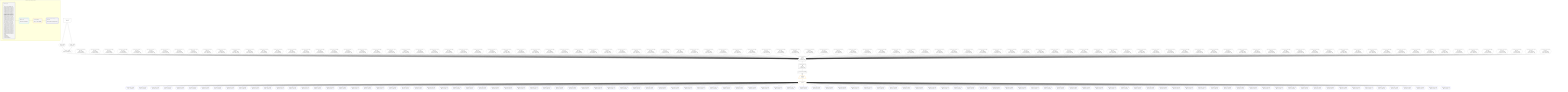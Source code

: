 %%{init: {'themeVariables': { 'fontSize': '12px'}}}%%
graph TD
    classDef path fill:#eee,stroke:#000,color:#000
    classDef plan fill:#fff,stroke-width:1px,color:#000
    classDef itemplan fill:#fff,stroke-width:2px,color:#000
    classDef unbatchedplan fill:#dff,stroke-width:1px,color:#000
    classDef sideeffectplan fill:#fcc,stroke-width:2px,color:#000
    classDef bucket fill:#f6f6f6,color:#000,stroke-width:2px,text-align:left

    subgraph "Buckets for queries/v4/json-overflow"
    Bucket0("Bucket 0 (root)<br /><br />1: <br />ᐳ: 7, 10, 11, 432, 433, 434, 435, 436, 437, 438, 439, 440, 441, 442, 443, 444, 445, 446, 447, 448, 449, 450, 451, 452, 453, 454, 455, 456, 457, 458, 459, 460, 461, 462, 463, 464, 465, 466, 467, 468, 469, 470, 471, 472, 473, 474, 475, 476, 477, 478, 479, 480, 481, 482, 483, 484, 485, 486, 487, 488, 489, 490, 491, 492, 493, 494, 495, 496, 497, 498, 499, 500, 501, 502, 503, 504, 505, 506, 507, 508, 509, 510, 511, 512, 513, 514, 515, 516, 517, 518, 519, 520, 521, 522, 523, 524, 525, 526, 527, 528, 529, 530, 531, 532, 533, 534, 12, 22, 26, 30, 34, 38, 42, 46, 50, 54, 58, 62, 66, 70, 74, 78, 82, 86, 90, 94, 98, 102, 106, 110, 114, 118, 122, 126, 130, 134, 138, 142, 146, 150, 154, 158, 162, 166, 170, 174, 178, 182, 186, 190, 194, 198, 202, 206, 210, 214, 218, 222, 226, 230, 234, 238, 242, 246, 250, 254, 258, 262, 266, 270, 274, 278, 282, 286, 290, 294, 298, 302, 306, 310, 314, 318, 322, 326, 330, 334, 338, 342, 346, 350, 354, 358, 362, 366, 370, 374, 378, 382, 386, 390, 394, 398, 402, 406, 410, 414, 418, 422, 426, 430<br />2: PgSelect[9]<br />3: Connection[13]<br />4: ConnectionItems[15]"):::bucket
    Bucket1("Bucket 1 (nullableBoundary)<br />Deps: 13, 15<br /><br />ROOT Connectionᐸ9ᐳ[13]"):::bucket
    Bucket3("Bucket 3 (listItem)<br /><br />ROOT __Item{3}ᐸ15ᐳ[18]"):::bucket
    Bucket4("Bucket 4 (nullableBoundary)<br />Deps: 19<br /><br />ROOT PgSelectSingle{3}ᐸpostᐳ[19]"):::bucket
    end
    Bucket0 --> Bucket1
    Bucket1 --> Bucket3
    Bucket3 --> Bucket4

    %% plan dependencies
    PgSelect9[["PgSelect[9∈0] ➊<br />ᐸpostᐳ<br />More deps:<br />- Constantᐸ1ᐳ[432]"]]:::plan
    Object12{{"Object[12∈0] ➊<br />ᐸ{pgSettings,withPgClient}ᐳ"}}:::plan
    PgFromExpression22{{"PgFromExpression[22∈0] ➊<br />More deps:<br />- Constantᐸ1ᐳ[432]<br />- Constantᐸundefinedᐳ[7]"}}:::plan
    PgFromExpression26{{"PgFromExpression[26∈0] ➊<br />More deps:<br />- Constantᐸ2ᐳ[433]<br />- Constantᐸundefinedᐳ[7]"}}:::plan
    PgFromExpression30{{"PgFromExpression[30∈0] ➊<br />More deps:<br />- Constantᐸ3ᐳ[434]<br />- Constantᐸundefinedᐳ[7]"}}:::plan
    PgFromExpression34{{"PgFromExpression[34∈0] ➊<br />More deps:<br />- Constantᐸ4ᐳ[435]<br />- Constantᐸundefinedᐳ[7]"}}:::plan
    PgFromExpression38{{"PgFromExpression[38∈0] ➊<br />More deps:<br />- Constantᐸ5ᐳ[436]<br />- Constantᐸundefinedᐳ[7]"}}:::plan
    PgFromExpression42{{"PgFromExpression[42∈0] ➊<br />More deps:<br />- Constantᐸ6ᐳ[437]<br />- Constantᐸundefinedᐳ[7]"}}:::plan
    PgFromExpression46{{"PgFromExpression[46∈0] ➊<br />More deps:<br />- Constantᐸ7ᐳ[438]<br />- Constantᐸundefinedᐳ[7]"}}:::plan
    PgFromExpression50{{"PgFromExpression[50∈0] ➊<br />More deps:<br />- Constantᐸ8ᐳ[439]<br />- Constantᐸundefinedᐳ[7]"}}:::plan
    PgFromExpression54{{"PgFromExpression[54∈0] ➊<br />More deps:<br />- Constantᐸ9ᐳ[440]<br />- Constantᐸundefinedᐳ[7]"}}:::plan
    PgFromExpression58{{"PgFromExpression[58∈0] ➊<br />More deps:<br />- Constantᐸ10ᐳ[441]<br />- Constantᐸundefinedᐳ[7]"}}:::plan
    PgFromExpression62{{"PgFromExpression[62∈0] ➊<br />More deps:<br />- Constantᐸ11ᐳ[442]<br />- Constantᐸundefinedᐳ[7]"}}:::plan
    PgFromExpression66{{"PgFromExpression[66∈0] ➊<br />More deps:<br />- Constantᐸ12ᐳ[443]<br />- Constantᐸundefinedᐳ[7]"}}:::plan
    PgFromExpression70{{"PgFromExpression[70∈0] ➊<br />More deps:<br />- Constantᐸ13ᐳ[444]<br />- Constantᐸundefinedᐳ[7]"}}:::plan
    PgFromExpression74{{"PgFromExpression[74∈0] ➊<br />More deps:<br />- Constantᐸ14ᐳ[445]<br />- Constantᐸundefinedᐳ[7]"}}:::plan
    PgFromExpression78{{"PgFromExpression[78∈0] ➊<br />More deps:<br />- Constantᐸ15ᐳ[446]<br />- Constantᐸundefinedᐳ[7]"}}:::plan
    PgFromExpression82{{"PgFromExpression[82∈0] ➊<br />More deps:<br />- Constantᐸ16ᐳ[447]<br />- Constantᐸundefinedᐳ[7]"}}:::plan
    PgFromExpression86{{"PgFromExpression[86∈0] ➊<br />More deps:<br />- Constantᐸ17ᐳ[448]<br />- Constantᐸundefinedᐳ[7]"}}:::plan
    PgFromExpression90{{"PgFromExpression[90∈0] ➊<br />More deps:<br />- Constantᐸ18ᐳ[449]<br />- Constantᐸundefinedᐳ[7]"}}:::plan
    PgFromExpression94{{"PgFromExpression[94∈0] ➊<br />More deps:<br />- Constantᐸ19ᐳ[450]<br />- Constantᐸundefinedᐳ[7]"}}:::plan
    PgFromExpression98{{"PgFromExpression[98∈0] ➊<br />More deps:<br />- Constantᐸ20ᐳ[451]<br />- Constantᐸundefinedᐳ[7]"}}:::plan
    PgFromExpression102{{"PgFromExpression[102∈0] ➊<br />More deps:<br />- Constantᐸ21ᐳ[452]<br />- Constantᐸundefinedᐳ[7]"}}:::plan
    PgFromExpression106{{"PgFromExpression[106∈0] ➊<br />More deps:<br />- Constantᐸ22ᐳ[453]<br />- Constantᐸundefinedᐳ[7]"}}:::plan
    PgFromExpression110{{"PgFromExpression[110∈0] ➊<br />More deps:<br />- Constantᐸ23ᐳ[454]<br />- Constantᐸundefinedᐳ[7]"}}:::plan
    PgFromExpression114{{"PgFromExpression[114∈0] ➊<br />More deps:<br />- Constantᐸ24ᐳ[455]<br />- Constantᐸundefinedᐳ[7]"}}:::plan
    PgFromExpression118{{"PgFromExpression[118∈0] ➊<br />More deps:<br />- Constantᐸ25ᐳ[456]<br />- Constantᐸundefinedᐳ[7]"}}:::plan
    PgFromExpression122{{"PgFromExpression[122∈0] ➊<br />More deps:<br />- Constantᐸ26ᐳ[457]<br />- Constantᐸundefinedᐳ[7]"}}:::plan
    PgFromExpression126{{"PgFromExpression[126∈0] ➊<br />More deps:<br />- Constantᐸ27ᐳ[458]<br />- Constantᐸundefinedᐳ[7]"}}:::plan
    PgFromExpression130{{"PgFromExpression[130∈0] ➊<br />More deps:<br />- Constantᐸ28ᐳ[459]<br />- Constantᐸundefinedᐳ[7]"}}:::plan
    PgFromExpression134{{"PgFromExpression[134∈0] ➊<br />More deps:<br />- Constantᐸ29ᐳ[460]<br />- Constantᐸundefinedᐳ[7]"}}:::plan
    PgFromExpression138{{"PgFromExpression[138∈0] ➊<br />More deps:<br />- Constantᐸ30ᐳ[461]<br />- Constantᐸundefinedᐳ[7]"}}:::plan
    PgFromExpression142{{"PgFromExpression[142∈0] ➊<br />More deps:<br />- Constantᐸ31ᐳ[462]<br />- Constantᐸundefinedᐳ[7]"}}:::plan
    PgFromExpression146{{"PgFromExpression[146∈0] ➊<br />More deps:<br />- Constantᐸ32ᐳ[463]<br />- Constantᐸundefinedᐳ[7]"}}:::plan
    PgFromExpression150{{"PgFromExpression[150∈0] ➊<br />More deps:<br />- Constantᐸ33ᐳ[464]<br />- Constantᐸundefinedᐳ[7]"}}:::plan
    PgFromExpression154{{"PgFromExpression[154∈0] ➊<br />More deps:<br />- Constantᐸ34ᐳ[465]<br />- Constantᐸundefinedᐳ[7]"}}:::plan
    PgFromExpression158{{"PgFromExpression[158∈0] ➊<br />More deps:<br />- Constantᐸ35ᐳ[466]<br />- Constantᐸundefinedᐳ[7]"}}:::plan
    PgFromExpression162{{"PgFromExpression[162∈0] ➊<br />More deps:<br />- Constantᐸ36ᐳ[467]<br />- Constantᐸundefinedᐳ[7]"}}:::plan
    PgFromExpression166{{"PgFromExpression[166∈0] ➊<br />More deps:<br />- Constantᐸ37ᐳ[468]<br />- Constantᐸundefinedᐳ[7]"}}:::plan
    PgFromExpression170{{"PgFromExpression[170∈0] ➊<br />More deps:<br />- Constantᐸ38ᐳ[469]<br />- Constantᐸundefinedᐳ[7]"}}:::plan
    PgFromExpression174{{"PgFromExpression[174∈0] ➊<br />More deps:<br />- Constantᐸ39ᐳ[470]<br />- Constantᐸundefinedᐳ[7]"}}:::plan
    PgFromExpression178{{"PgFromExpression[178∈0] ➊<br />More deps:<br />- Constantᐸ40ᐳ[471]<br />- Constantᐸundefinedᐳ[7]"}}:::plan
    PgFromExpression182{{"PgFromExpression[182∈0] ➊<br />More deps:<br />- Constantᐸ41ᐳ[472]<br />- Constantᐸundefinedᐳ[7]"}}:::plan
    PgFromExpression186{{"PgFromExpression[186∈0] ➊<br />More deps:<br />- Constantᐸ42ᐳ[473]<br />- Constantᐸundefinedᐳ[7]"}}:::plan
    PgFromExpression190{{"PgFromExpression[190∈0] ➊<br />More deps:<br />- Constantᐸ43ᐳ[474]<br />- Constantᐸundefinedᐳ[7]"}}:::plan
    PgFromExpression194{{"PgFromExpression[194∈0] ➊<br />More deps:<br />- Constantᐸ44ᐳ[475]<br />- Constantᐸundefinedᐳ[7]"}}:::plan
    PgFromExpression198{{"PgFromExpression[198∈0] ➊<br />More deps:<br />- Constantᐸ45ᐳ[476]<br />- Constantᐸundefinedᐳ[7]"}}:::plan
    PgFromExpression202{{"PgFromExpression[202∈0] ➊<br />More deps:<br />- Constantᐸ46ᐳ[477]<br />- Constantᐸundefinedᐳ[7]"}}:::plan
    PgFromExpression206{{"PgFromExpression[206∈0] ➊<br />More deps:<br />- Constantᐸ47ᐳ[478]<br />- Constantᐸundefinedᐳ[7]"}}:::plan
    PgFromExpression210{{"PgFromExpression[210∈0] ➊<br />More deps:<br />- Constantᐸ48ᐳ[479]<br />- Constantᐸundefinedᐳ[7]"}}:::plan
    PgFromExpression214{{"PgFromExpression[214∈0] ➊<br />More deps:<br />- Constantᐸ49ᐳ[480]<br />- Constantᐸundefinedᐳ[7]"}}:::plan
    PgFromExpression218{{"PgFromExpression[218∈0] ➊<br />More deps:<br />- Constantᐸ50ᐳ[481]<br />- Constantᐸundefinedᐳ[7]"}}:::plan
    PgFromExpression222{{"PgFromExpression[222∈0] ➊<br />More deps:<br />- Constantᐸ51ᐳ[482]<br />- Constantᐸundefinedᐳ[7]"}}:::plan
    PgFromExpression226{{"PgFromExpression[226∈0] ➊<br />More deps:<br />- Constantᐸ52ᐳ[483]<br />- Constantᐸundefinedᐳ[7]"}}:::plan
    PgFromExpression230{{"PgFromExpression[230∈0] ➊<br />More deps:<br />- Constantᐸ53ᐳ[484]<br />- Constantᐸundefinedᐳ[7]"}}:::plan
    PgFromExpression234{{"PgFromExpression[234∈0] ➊<br />More deps:<br />- Constantᐸ54ᐳ[485]<br />- Constantᐸundefinedᐳ[7]"}}:::plan
    PgFromExpression238{{"PgFromExpression[238∈0] ➊<br />More deps:<br />- Constantᐸ55ᐳ[486]<br />- Constantᐸundefinedᐳ[7]"}}:::plan
    PgFromExpression242{{"PgFromExpression[242∈0] ➊<br />More deps:<br />- Constantᐸ56ᐳ[487]<br />- Constantᐸundefinedᐳ[7]"}}:::plan
    PgFromExpression246{{"PgFromExpression[246∈0] ➊<br />More deps:<br />- Constantᐸ57ᐳ[488]<br />- Constantᐸundefinedᐳ[7]"}}:::plan
    PgFromExpression250{{"PgFromExpression[250∈0] ➊<br />More deps:<br />- Constantᐸ58ᐳ[489]<br />- Constantᐸundefinedᐳ[7]"}}:::plan
    PgFromExpression254{{"PgFromExpression[254∈0] ➊<br />More deps:<br />- Constantᐸ59ᐳ[490]<br />- Constantᐸundefinedᐳ[7]"}}:::plan
    PgFromExpression258{{"PgFromExpression[258∈0] ➊<br />More deps:<br />- Constantᐸ60ᐳ[491]<br />- Constantᐸundefinedᐳ[7]"}}:::plan
    PgFromExpression262{{"PgFromExpression[262∈0] ➊<br />More deps:<br />- Constantᐸ61ᐳ[492]<br />- Constantᐸundefinedᐳ[7]"}}:::plan
    PgFromExpression266{{"PgFromExpression[266∈0] ➊<br />More deps:<br />- Constantᐸ62ᐳ[493]<br />- Constantᐸundefinedᐳ[7]"}}:::plan
    PgFromExpression270{{"PgFromExpression[270∈0] ➊<br />More deps:<br />- Constantᐸ63ᐳ[494]<br />- Constantᐸundefinedᐳ[7]"}}:::plan
    PgFromExpression274{{"PgFromExpression[274∈0] ➊<br />More deps:<br />- Constantᐸ64ᐳ[495]<br />- Constantᐸundefinedᐳ[7]"}}:::plan
    PgFromExpression278{{"PgFromExpression[278∈0] ➊<br />More deps:<br />- Constantᐸ65ᐳ[496]<br />- Constantᐸundefinedᐳ[7]"}}:::plan
    PgFromExpression282{{"PgFromExpression[282∈0] ➊<br />More deps:<br />- Constantᐸ66ᐳ[497]<br />- Constantᐸundefinedᐳ[7]"}}:::plan
    PgFromExpression286{{"PgFromExpression[286∈0] ➊<br />More deps:<br />- Constantᐸ67ᐳ[498]<br />- Constantᐸundefinedᐳ[7]"}}:::plan
    PgFromExpression290{{"PgFromExpression[290∈0] ➊<br />More deps:<br />- Constantᐸ68ᐳ[499]<br />- Constantᐸundefinedᐳ[7]"}}:::plan
    PgFromExpression294{{"PgFromExpression[294∈0] ➊<br />More deps:<br />- Constantᐸ69ᐳ[500]<br />- Constantᐸundefinedᐳ[7]"}}:::plan
    PgFromExpression298{{"PgFromExpression[298∈0] ➊<br />More deps:<br />- Constantᐸ70ᐳ[501]<br />- Constantᐸundefinedᐳ[7]"}}:::plan
    PgFromExpression302{{"PgFromExpression[302∈0] ➊<br />More deps:<br />- Constantᐸ71ᐳ[502]<br />- Constantᐸundefinedᐳ[7]"}}:::plan
    PgFromExpression306{{"PgFromExpression[306∈0] ➊<br />More deps:<br />- Constantᐸ72ᐳ[503]<br />- Constantᐸundefinedᐳ[7]"}}:::plan
    PgFromExpression310{{"PgFromExpression[310∈0] ➊<br />More deps:<br />- Constantᐸ73ᐳ[504]<br />- Constantᐸundefinedᐳ[7]"}}:::plan
    PgFromExpression314{{"PgFromExpression[314∈0] ➊<br />More deps:<br />- Constantᐸ74ᐳ[505]<br />- Constantᐸundefinedᐳ[7]"}}:::plan
    PgFromExpression318{{"PgFromExpression[318∈0] ➊<br />More deps:<br />- Constantᐸ75ᐳ[506]<br />- Constantᐸundefinedᐳ[7]"}}:::plan
    PgFromExpression322{{"PgFromExpression[322∈0] ➊<br />More deps:<br />- Constantᐸ76ᐳ[507]<br />- Constantᐸundefinedᐳ[7]"}}:::plan
    PgFromExpression326{{"PgFromExpression[326∈0] ➊<br />More deps:<br />- Constantᐸ77ᐳ[508]<br />- Constantᐸundefinedᐳ[7]"}}:::plan
    PgFromExpression330{{"PgFromExpression[330∈0] ➊<br />More deps:<br />- Constantᐸ78ᐳ[509]<br />- Constantᐸundefinedᐳ[7]"}}:::plan
    PgFromExpression334{{"PgFromExpression[334∈0] ➊<br />More deps:<br />- Constantᐸ79ᐳ[510]<br />- Constantᐸundefinedᐳ[7]"}}:::plan
    PgFromExpression338{{"PgFromExpression[338∈0] ➊<br />More deps:<br />- Constantᐸ80ᐳ[511]<br />- Constantᐸundefinedᐳ[7]"}}:::plan
    PgFromExpression342{{"PgFromExpression[342∈0] ➊<br />More deps:<br />- Constantᐸ81ᐳ[512]<br />- Constantᐸundefinedᐳ[7]"}}:::plan
    PgFromExpression346{{"PgFromExpression[346∈0] ➊<br />More deps:<br />- Constantᐸ82ᐳ[513]<br />- Constantᐸundefinedᐳ[7]"}}:::plan
    PgFromExpression350{{"PgFromExpression[350∈0] ➊<br />More deps:<br />- Constantᐸ83ᐳ[514]<br />- Constantᐸundefinedᐳ[7]"}}:::plan
    PgFromExpression354{{"PgFromExpression[354∈0] ➊<br />More deps:<br />- Constantᐸ84ᐳ[515]<br />- Constantᐸundefinedᐳ[7]"}}:::plan
    PgFromExpression358{{"PgFromExpression[358∈0] ➊<br />More deps:<br />- Constantᐸ85ᐳ[516]<br />- Constantᐸundefinedᐳ[7]"}}:::plan
    PgFromExpression362{{"PgFromExpression[362∈0] ➊<br />More deps:<br />- Constantᐸ86ᐳ[517]<br />- Constantᐸundefinedᐳ[7]"}}:::plan
    PgFromExpression366{{"PgFromExpression[366∈0] ➊<br />More deps:<br />- Constantᐸ87ᐳ[518]<br />- Constantᐸundefinedᐳ[7]"}}:::plan
    PgFromExpression370{{"PgFromExpression[370∈0] ➊<br />More deps:<br />- Constantᐸ88ᐳ[519]<br />- Constantᐸundefinedᐳ[7]"}}:::plan
    PgFromExpression374{{"PgFromExpression[374∈0] ➊<br />More deps:<br />- Constantᐸ89ᐳ[520]<br />- Constantᐸundefinedᐳ[7]"}}:::plan
    PgFromExpression378{{"PgFromExpression[378∈0] ➊<br />More deps:<br />- Constantᐸ90ᐳ[521]<br />- Constantᐸundefinedᐳ[7]"}}:::plan
    PgFromExpression382{{"PgFromExpression[382∈0] ➊<br />More deps:<br />- Constantᐸ91ᐳ[522]<br />- Constantᐸundefinedᐳ[7]"}}:::plan
    PgFromExpression386{{"PgFromExpression[386∈0] ➊<br />More deps:<br />- Constantᐸ92ᐳ[523]<br />- Constantᐸundefinedᐳ[7]"}}:::plan
    PgFromExpression390{{"PgFromExpression[390∈0] ➊<br />More deps:<br />- Constantᐸ93ᐳ[524]<br />- Constantᐸundefinedᐳ[7]"}}:::plan
    PgFromExpression394{{"PgFromExpression[394∈0] ➊<br />More deps:<br />- Constantᐸ94ᐳ[525]<br />- Constantᐸundefinedᐳ[7]"}}:::plan
    PgFromExpression398{{"PgFromExpression[398∈0] ➊<br />More deps:<br />- Constantᐸ95ᐳ[526]<br />- Constantᐸundefinedᐳ[7]"}}:::plan
    PgFromExpression402{{"PgFromExpression[402∈0] ➊<br />More deps:<br />- Constantᐸ96ᐳ[527]<br />- Constantᐸundefinedᐳ[7]"}}:::plan
    PgFromExpression406{{"PgFromExpression[406∈0] ➊<br />More deps:<br />- Constantᐸ97ᐳ[528]<br />- Constantᐸundefinedᐳ[7]"}}:::plan
    PgFromExpression410{{"PgFromExpression[410∈0] ➊<br />More deps:<br />- Constantᐸ98ᐳ[529]<br />- Constantᐸundefinedᐳ[7]"}}:::plan
    PgFromExpression414{{"PgFromExpression[414∈0] ➊<br />More deps:<br />- Constantᐸ99ᐳ[530]<br />- Constantᐸundefinedᐳ[7]"}}:::plan
    PgFromExpression418{{"PgFromExpression[418∈0] ➊<br />More deps:<br />- Constantᐸ100ᐳ[531]<br />- Constantᐸundefinedᐳ[7]"}}:::plan
    PgFromExpression422{{"PgFromExpression[422∈0] ➊<br />More deps:<br />- Constantᐸ101ᐳ[532]<br />- Constantᐸundefinedᐳ[7]"}}:::plan
    PgFromExpression426{{"PgFromExpression[426∈0] ➊<br />More deps:<br />- Constantᐸ102ᐳ[533]<br />- Constantᐸundefinedᐳ[7]"}}:::plan
    PgFromExpression430{{"PgFromExpression[430∈0] ➊<br />More deps:<br />- Constantᐸ103ᐳ[534]<br />- Constantᐸundefinedᐳ[7]"}}:::plan
    Object12 & PgFromExpression22 & PgFromExpression26 & PgFromExpression30 & PgFromExpression34 & PgFromExpression38 & PgFromExpression42 & PgFromExpression46 & PgFromExpression50 & PgFromExpression54 & PgFromExpression58 & PgFromExpression62 & PgFromExpression66 & PgFromExpression70 & PgFromExpression74 & PgFromExpression78 & PgFromExpression82 & PgFromExpression86 & PgFromExpression90 & PgFromExpression94 & PgFromExpression98 & PgFromExpression102 & PgFromExpression106 & PgFromExpression110 & PgFromExpression114 & PgFromExpression118 & PgFromExpression122 & PgFromExpression126 & PgFromExpression130 & PgFromExpression134 & PgFromExpression138 & PgFromExpression142 & PgFromExpression146 & PgFromExpression150 & PgFromExpression154 & PgFromExpression158 & PgFromExpression162 & PgFromExpression166 & PgFromExpression170 & PgFromExpression174 & PgFromExpression178 & PgFromExpression182 & PgFromExpression186 & PgFromExpression190 & PgFromExpression194 & PgFromExpression198 & PgFromExpression202 & PgFromExpression206 & PgFromExpression210 & PgFromExpression214 & PgFromExpression218 & PgFromExpression222 & PgFromExpression226 & PgFromExpression230 & PgFromExpression234 & PgFromExpression238 & PgFromExpression242 & PgFromExpression246 & PgFromExpression250 & PgFromExpression254 & PgFromExpression258 & PgFromExpression262 & PgFromExpression266 & PgFromExpression270 & PgFromExpression274 & PgFromExpression278 & PgFromExpression282 & PgFromExpression286 & PgFromExpression290 & PgFromExpression294 & PgFromExpression298 & PgFromExpression302 & PgFromExpression306 & PgFromExpression310 & PgFromExpression314 & PgFromExpression318 & PgFromExpression322 & PgFromExpression326 & PgFromExpression330 & PgFromExpression334 & PgFromExpression338 & PgFromExpression342 & PgFromExpression346 & PgFromExpression350 & PgFromExpression354 & PgFromExpression358 & PgFromExpression362 & PgFromExpression366 & PgFromExpression370 & PgFromExpression374 & PgFromExpression378 & PgFromExpression382 & PgFromExpression386 & PgFromExpression390 & PgFromExpression394 & PgFromExpression398 & PgFromExpression402 & PgFromExpression406 & PgFromExpression410 & PgFromExpression414 & PgFromExpression418 & PgFromExpression422 & PgFromExpression426 & PgFromExpression430 --> PgSelect9
    Access10{{"Access[10∈0] ➊<br />ᐸ2.pgSettingsᐳ"}}:::plan
    Access11{{"Access[11∈0] ➊<br />ᐸ2.withPgClientᐳ"}}:::plan
    Access10 & Access11 --> Object12
    Connection13[["Connection[13∈0] ➊<br />ᐸ9ᐳ<br />More deps:<br />- Constantᐸ1ᐳ[432]"]]:::plan
    PgSelect9 --> Connection13
    __Value2["__Value[2∈0] ➊<br />ᐸcontextᐳ"]:::plan
    __Value2 --> Access10
    __Value2 --> Access11
    ConnectionItems15[["ConnectionItems[15∈0] ➊"]]:::plan
    Connection13 --> ConnectionItems15
    __Item18[/"__Item[18∈3]<br />ᐸ15ᐳ"\]:::itemplan
    ConnectionItems15 ==> __Item18
    PgSelectSingle19{{"PgSelectSingle[19∈3]<br />ᐸpostᐳ"}}:::plan
    __Item18 --> PgSelectSingle19
    PgClassExpression20{{"PgClassExpression[20∈4]<br />ᐸ__post__.”headline”ᐳ"}}:::plan
    PgSelectSingle19 --> PgClassExpression20
    PgClassExpression23{{"PgClassExpression[23∈4]<br />ᐸ(1/0) /* E...ferred! */ᐳ"}}:::plan
    PgSelectSingle19 --> PgClassExpression23
    PgClassExpression27{{"PgClassExpression[27∈4]<br />ᐸ(1/0) /* E...ferred! */ᐳ"}}:::plan
    PgSelectSingle19 --> PgClassExpression27
    PgClassExpression31{{"PgClassExpression[31∈4]<br />ᐸ(1/0) /* E...ferred! */ᐳ"}}:::plan
    PgSelectSingle19 --> PgClassExpression31
    PgClassExpression35{{"PgClassExpression[35∈4]<br />ᐸ(1/0) /* E...ferred! */ᐳ"}}:::plan
    PgSelectSingle19 --> PgClassExpression35
    PgClassExpression39{{"PgClassExpression[39∈4]<br />ᐸ(1/0) /* E...ferred! */ᐳ"}}:::plan
    PgSelectSingle19 --> PgClassExpression39
    PgClassExpression43{{"PgClassExpression[43∈4]<br />ᐸ(1/0) /* E...ferred! */ᐳ"}}:::plan
    PgSelectSingle19 --> PgClassExpression43
    PgClassExpression47{{"PgClassExpression[47∈4]<br />ᐸ(1/0) /* E...ferred! */ᐳ"}}:::plan
    PgSelectSingle19 --> PgClassExpression47
    PgClassExpression51{{"PgClassExpression[51∈4]<br />ᐸ(1/0) /* E...ferred! */ᐳ"}}:::plan
    PgSelectSingle19 --> PgClassExpression51
    PgClassExpression55{{"PgClassExpression[55∈4]<br />ᐸ(1/0) /* E...ferred! */ᐳ"}}:::plan
    PgSelectSingle19 --> PgClassExpression55
    PgClassExpression59{{"PgClassExpression[59∈4]<br />ᐸ(1/0) /* E...ferred! */ᐳ"}}:::plan
    PgSelectSingle19 --> PgClassExpression59
    PgClassExpression63{{"PgClassExpression[63∈4]<br />ᐸ(1/0) /* E...ferred! */ᐳ"}}:::plan
    PgSelectSingle19 --> PgClassExpression63
    PgClassExpression67{{"PgClassExpression[67∈4]<br />ᐸ(1/0) /* E...ferred! */ᐳ"}}:::plan
    PgSelectSingle19 --> PgClassExpression67
    PgClassExpression71{{"PgClassExpression[71∈4]<br />ᐸ(1/0) /* E...ferred! */ᐳ"}}:::plan
    PgSelectSingle19 --> PgClassExpression71
    PgClassExpression75{{"PgClassExpression[75∈4]<br />ᐸ(1/0) /* E...ferred! */ᐳ"}}:::plan
    PgSelectSingle19 --> PgClassExpression75
    PgClassExpression79{{"PgClassExpression[79∈4]<br />ᐸ(1/0) /* E...ferred! */ᐳ"}}:::plan
    PgSelectSingle19 --> PgClassExpression79
    PgClassExpression83{{"PgClassExpression[83∈4]<br />ᐸ(1/0) /* E...ferred! */ᐳ"}}:::plan
    PgSelectSingle19 --> PgClassExpression83
    PgClassExpression87{{"PgClassExpression[87∈4]<br />ᐸ(1/0) /* E...ferred! */ᐳ"}}:::plan
    PgSelectSingle19 --> PgClassExpression87
    PgClassExpression91{{"PgClassExpression[91∈4]<br />ᐸ(1/0) /* E...ferred! */ᐳ"}}:::plan
    PgSelectSingle19 --> PgClassExpression91
    PgClassExpression95{{"PgClassExpression[95∈4]<br />ᐸ(1/0) /* E...ferred! */ᐳ"}}:::plan
    PgSelectSingle19 --> PgClassExpression95
    PgClassExpression99{{"PgClassExpression[99∈4]<br />ᐸ(1/0) /* E...ferred! */ᐳ"}}:::plan
    PgSelectSingle19 --> PgClassExpression99
    PgClassExpression103{{"PgClassExpression[103∈4]<br />ᐸ(1/0) /* E...ferred! */ᐳ"}}:::plan
    PgSelectSingle19 --> PgClassExpression103
    PgClassExpression107{{"PgClassExpression[107∈4]<br />ᐸ(1/0) /* E...ferred! */ᐳ"}}:::plan
    PgSelectSingle19 --> PgClassExpression107
    PgClassExpression111{{"PgClassExpression[111∈4]<br />ᐸ(1/0) /* E...ferred! */ᐳ"}}:::plan
    PgSelectSingle19 --> PgClassExpression111
    PgClassExpression115{{"PgClassExpression[115∈4]<br />ᐸ(1/0) /* E...ferred! */ᐳ"}}:::plan
    PgSelectSingle19 --> PgClassExpression115
    PgClassExpression119{{"PgClassExpression[119∈4]<br />ᐸ(1/0) /* E...ferred! */ᐳ"}}:::plan
    PgSelectSingle19 --> PgClassExpression119
    PgClassExpression123{{"PgClassExpression[123∈4]<br />ᐸ(1/0) /* E...ferred! */ᐳ"}}:::plan
    PgSelectSingle19 --> PgClassExpression123
    PgClassExpression127{{"PgClassExpression[127∈4]<br />ᐸ(1/0) /* E...ferred! */ᐳ"}}:::plan
    PgSelectSingle19 --> PgClassExpression127
    PgClassExpression131{{"PgClassExpression[131∈4]<br />ᐸ(1/0) /* E...ferred! */ᐳ"}}:::plan
    PgSelectSingle19 --> PgClassExpression131
    PgClassExpression135{{"PgClassExpression[135∈4]<br />ᐸ(1/0) /* E...ferred! */ᐳ"}}:::plan
    PgSelectSingle19 --> PgClassExpression135
    PgClassExpression139{{"PgClassExpression[139∈4]<br />ᐸ(1/0) /* E...ferred! */ᐳ"}}:::plan
    PgSelectSingle19 --> PgClassExpression139
    PgClassExpression143{{"PgClassExpression[143∈4]<br />ᐸ(1/0) /* E...ferred! */ᐳ"}}:::plan
    PgSelectSingle19 --> PgClassExpression143
    PgClassExpression147{{"PgClassExpression[147∈4]<br />ᐸ(1/0) /* E...ferred! */ᐳ"}}:::plan
    PgSelectSingle19 --> PgClassExpression147
    PgClassExpression151{{"PgClassExpression[151∈4]<br />ᐸ(1/0) /* E...ferred! */ᐳ"}}:::plan
    PgSelectSingle19 --> PgClassExpression151
    PgClassExpression155{{"PgClassExpression[155∈4]<br />ᐸ(1/0) /* E...ferred! */ᐳ"}}:::plan
    PgSelectSingle19 --> PgClassExpression155
    PgClassExpression159{{"PgClassExpression[159∈4]<br />ᐸ(1/0) /* E...ferred! */ᐳ"}}:::plan
    PgSelectSingle19 --> PgClassExpression159
    PgClassExpression163{{"PgClassExpression[163∈4]<br />ᐸ(1/0) /* E...ferred! */ᐳ"}}:::plan
    PgSelectSingle19 --> PgClassExpression163
    PgClassExpression167{{"PgClassExpression[167∈4]<br />ᐸ(1/0) /* E...ferred! */ᐳ"}}:::plan
    PgSelectSingle19 --> PgClassExpression167
    PgClassExpression171{{"PgClassExpression[171∈4]<br />ᐸ(1/0) /* E...ferred! */ᐳ"}}:::plan
    PgSelectSingle19 --> PgClassExpression171
    PgClassExpression175{{"PgClassExpression[175∈4]<br />ᐸ(1/0) /* E...ferred! */ᐳ"}}:::plan
    PgSelectSingle19 --> PgClassExpression175
    PgClassExpression179{{"PgClassExpression[179∈4]<br />ᐸ(1/0) /* E...ferred! */ᐳ"}}:::plan
    PgSelectSingle19 --> PgClassExpression179
    PgClassExpression183{{"PgClassExpression[183∈4]<br />ᐸ(1/0) /* E...ferred! */ᐳ"}}:::plan
    PgSelectSingle19 --> PgClassExpression183
    PgClassExpression187{{"PgClassExpression[187∈4]<br />ᐸ(1/0) /* E...ferred! */ᐳ"}}:::plan
    PgSelectSingle19 --> PgClassExpression187
    PgClassExpression191{{"PgClassExpression[191∈4]<br />ᐸ(1/0) /* E...ferred! */ᐳ"}}:::plan
    PgSelectSingle19 --> PgClassExpression191
    PgClassExpression195{{"PgClassExpression[195∈4]<br />ᐸ(1/0) /* E...ferred! */ᐳ"}}:::plan
    PgSelectSingle19 --> PgClassExpression195
    PgClassExpression199{{"PgClassExpression[199∈4]<br />ᐸ(1/0) /* E...ferred! */ᐳ"}}:::plan
    PgSelectSingle19 --> PgClassExpression199
    PgClassExpression203{{"PgClassExpression[203∈4]<br />ᐸ(1/0) /* E...ferred! */ᐳ"}}:::plan
    PgSelectSingle19 --> PgClassExpression203
    PgClassExpression207{{"PgClassExpression[207∈4]<br />ᐸ(1/0) /* E...ferred! */ᐳ"}}:::plan
    PgSelectSingle19 --> PgClassExpression207
    PgClassExpression211{{"PgClassExpression[211∈4]<br />ᐸ(1/0) /* E...ferred! */ᐳ"}}:::plan
    PgSelectSingle19 --> PgClassExpression211
    PgClassExpression215{{"PgClassExpression[215∈4]<br />ᐸ(1/0) /* E...ferred! */ᐳ"}}:::plan
    PgSelectSingle19 --> PgClassExpression215
    PgClassExpression219{{"PgClassExpression[219∈4]<br />ᐸ(1/0) /* E...ferred! */ᐳ"}}:::plan
    PgSelectSingle19 --> PgClassExpression219
    PgClassExpression223{{"PgClassExpression[223∈4]<br />ᐸ(1/0) /* E...ferred! */ᐳ"}}:::plan
    PgSelectSingle19 --> PgClassExpression223
    PgClassExpression227{{"PgClassExpression[227∈4]<br />ᐸ(1/0) /* E...ferred! */ᐳ"}}:::plan
    PgSelectSingle19 --> PgClassExpression227
    PgClassExpression231{{"PgClassExpression[231∈4]<br />ᐸ(1/0) /* E...ferred! */ᐳ"}}:::plan
    PgSelectSingle19 --> PgClassExpression231
    PgClassExpression235{{"PgClassExpression[235∈4]<br />ᐸ(1/0) /* E...ferred! */ᐳ"}}:::plan
    PgSelectSingle19 --> PgClassExpression235
    PgClassExpression239{{"PgClassExpression[239∈4]<br />ᐸ(1/0) /* E...ferred! */ᐳ"}}:::plan
    PgSelectSingle19 --> PgClassExpression239
    PgClassExpression243{{"PgClassExpression[243∈4]<br />ᐸ(1/0) /* E...ferred! */ᐳ"}}:::plan
    PgSelectSingle19 --> PgClassExpression243
    PgClassExpression247{{"PgClassExpression[247∈4]<br />ᐸ(1/0) /* E...ferred! */ᐳ"}}:::plan
    PgSelectSingle19 --> PgClassExpression247
    PgClassExpression251{{"PgClassExpression[251∈4]<br />ᐸ(1/0) /* E...ferred! */ᐳ"}}:::plan
    PgSelectSingle19 --> PgClassExpression251
    PgClassExpression255{{"PgClassExpression[255∈4]<br />ᐸ(1/0) /* E...ferred! */ᐳ"}}:::plan
    PgSelectSingle19 --> PgClassExpression255
    PgClassExpression259{{"PgClassExpression[259∈4]<br />ᐸ(1/0) /* E...ferred! */ᐳ"}}:::plan
    PgSelectSingle19 --> PgClassExpression259
    PgClassExpression263{{"PgClassExpression[263∈4]<br />ᐸ(1/0) /* E...ferred! */ᐳ"}}:::plan
    PgSelectSingle19 --> PgClassExpression263
    PgClassExpression267{{"PgClassExpression[267∈4]<br />ᐸ(1/0) /* E...ferred! */ᐳ"}}:::plan
    PgSelectSingle19 --> PgClassExpression267
    PgClassExpression271{{"PgClassExpression[271∈4]<br />ᐸ(1/0) /* E...ferred! */ᐳ"}}:::plan
    PgSelectSingle19 --> PgClassExpression271
    PgClassExpression275{{"PgClassExpression[275∈4]<br />ᐸ(1/0) /* E...ferred! */ᐳ"}}:::plan
    PgSelectSingle19 --> PgClassExpression275
    PgClassExpression279{{"PgClassExpression[279∈4]<br />ᐸ(1/0) /* E...ferred! */ᐳ"}}:::plan
    PgSelectSingle19 --> PgClassExpression279
    PgClassExpression283{{"PgClassExpression[283∈4]<br />ᐸ(1/0) /* E...ferred! */ᐳ"}}:::plan
    PgSelectSingle19 --> PgClassExpression283
    PgClassExpression287{{"PgClassExpression[287∈4]<br />ᐸ(1/0) /* E...ferred! */ᐳ"}}:::plan
    PgSelectSingle19 --> PgClassExpression287
    PgClassExpression291{{"PgClassExpression[291∈4]<br />ᐸ(1/0) /* E...ferred! */ᐳ"}}:::plan
    PgSelectSingle19 --> PgClassExpression291
    PgClassExpression295{{"PgClassExpression[295∈4]<br />ᐸ(1/0) /* E...ferred! */ᐳ"}}:::plan
    PgSelectSingle19 --> PgClassExpression295
    PgClassExpression299{{"PgClassExpression[299∈4]<br />ᐸ(1/0) /* E...ferred! */ᐳ"}}:::plan
    PgSelectSingle19 --> PgClassExpression299
    PgClassExpression303{{"PgClassExpression[303∈4]<br />ᐸ(1/0) /* E...ferred! */ᐳ"}}:::plan
    PgSelectSingle19 --> PgClassExpression303
    PgClassExpression307{{"PgClassExpression[307∈4]<br />ᐸ(1/0) /* E...ferred! */ᐳ"}}:::plan
    PgSelectSingle19 --> PgClassExpression307
    PgClassExpression311{{"PgClassExpression[311∈4]<br />ᐸ(1/0) /* E...ferred! */ᐳ"}}:::plan
    PgSelectSingle19 --> PgClassExpression311
    PgClassExpression315{{"PgClassExpression[315∈4]<br />ᐸ(1/0) /* E...ferred! */ᐳ"}}:::plan
    PgSelectSingle19 --> PgClassExpression315
    PgClassExpression319{{"PgClassExpression[319∈4]<br />ᐸ(1/0) /* E...ferred! */ᐳ"}}:::plan
    PgSelectSingle19 --> PgClassExpression319
    PgClassExpression323{{"PgClassExpression[323∈4]<br />ᐸ(1/0) /* E...ferred! */ᐳ"}}:::plan
    PgSelectSingle19 --> PgClassExpression323
    PgClassExpression327{{"PgClassExpression[327∈4]<br />ᐸ(1/0) /* E...ferred! */ᐳ"}}:::plan
    PgSelectSingle19 --> PgClassExpression327
    PgClassExpression331{{"PgClassExpression[331∈4]<br />ᐸ(1/0) /* E...ferred! */ᐳ"}}:::plan
    PgSelectSingle19 --> PgClassExpression331
    PgClassExpression335{{"PgClassExpression[335∈4]<br />ᐸ(1/0) /* E...ferred! */ᐳ"}}:::plan
    PgSelectSingle19 --> PgClassExpression335
    PgClassExpression339{{"PgClassExpression[339∈4]<br />ᐸ(1/0) /* E...ferred! */ᐳ"}}:::plan
    PgSelectSingle19 --> PgClassExpression339
    PgClassExpression343{{"PgClassExpression[343∈4]<br />ᐸ(1/0) /* E...ferred! */ᐳ"}}:::plan
    PgSelectSingle19 --> PgClassExpression343
    PgClassExpression347{{"PgClassExpression[347∈4]<br />ᐸ(1/0) /* E...ferred! */ᐳ"}}:::plan
    PgSelectSingle19 --> PgClassExpression347
    PgClassExpression351{{"PgClassExpression[351∈4]<br />ᐸ(1/0) /* E...ferred! */ᐳ"}}:::plan
    PgSelectSingle19 --> PgClassExpression351
    PgClassExpression355{{"PgClassExpression[355∈4]<br />ᐸ(1/0) /* E...ferred! */ᐳ"}}:::plan
    PgSelectSingle19 --> PgClassExpression355
    PgClassExpression359{{"PgClassExpression[359∈4]<br />ᐸ(1/0) /* E...ferred! */ᐳ"}}:::plan
    PgSelectSingle19 --> PgClassExpression359
    PgClassExpression363{{"PgClassExpression[363∈4]<br />ᐸ(1/0) /* E...ferred! */ᐳ"}}:::plan
    PgSelectSingle19 --> PgClassExpression363
    PgClassExpression367{{"PgClassExpression[367∈4]<br />ᐸ(1/0) /* E...ferred! */ᐳ"}}:::plan
    PgSelectSingle19 --> PgClassExpression367
    PgClassExpression371{{"PgClassExpression[371∈4]<br />ᐸ(1/0) /* E...ferred! */ᐳ"}}:::plan
    PgSelectSingle19 --> PgClassExpression371
    PgClassExpression375{{"PgClassExpression[375∈4]<br />ᐸ(1/0) /* E...ferred! */ᐳ"}}:::plan
    PgSelectSingle19 --> PgClassExpression375
    PgClassExpression379{{"PgClassExpression[379∈4]<br />ᐸ(1/0) /* E...ferred! */ᐳ"}}:::plan
    PgSelectSingle19 --> PgClassExpression379
    PgClassExpression383{{"PgClassExpression[383∈4]<br />ᐸ(1/0) /* E...ferred! */ᐳ"}}:::plan
    PgSelectSingle19 --> PgClassExpression383
    PgClassExpression387{{"PgClassExpression[387∈4]<br />ᐸ(1/0) /* E...ferred! */ᐳ"}}:::plan
    PgSelectSingle19 --> PgClassExpression387
    PgClassExpression391{{"PgClassExpression[391∈4]<br />ᐸ(1/0) /* E...ferred! */ᐳ"}}:::plan
    PgSelectSingle19 --> PgClassExpression391
    PgClassExpression395{{"PgClassExpression[395∈4]<br />ᐸ(1/0) /* E...ferred! */ᐳ"}}:::plan
    PgSelectSingle19 --> PgClassExpression395
    PgClassExpression399{{"PgClassExpression[399∈4]<br />ᐸ(1/0) /* E...ferred! */ᐳ"}}:::plan
    PgSelectSingle19 --> PgClassExpression399
    PgClassExpression403{{"PgClassExpression[403∈4]<br />ᐸ(1/0) /* E...ferred! */ᐳ"}}:::plan
    PgSelectSingle19 --> PgClassExpression403
    PgClassExpression407{{"PgClassExpression[407∈4]<br />ᐸ(1/0) /* E...ferred! */ᐳ"}}:::plan
    PgSelectSingle19 --> PgClassExpression407
    PgClassExpression411{{"PgClassExpression[411∈4]<br />ᐸ(1/0) /* E...ferred! */ᐳ"}}:::plan
    PgSelectSingle19 --> PgClassExpression411
    PgClassExpression415{{"PgClassExpression[415∈4]<br />ᐸ(1/0) /* E...ferred! */ᐳ"}}:::plan
    PgSelectSingle19 --> PgClassExpression415
    PgClassExpression419{{"PgClassExpression[419∈4]<br />ᐸ(1/0) /* E...ferred! */ᐳ"}}:::plan
    PgSelectSingle19 --> PgClassExpression419
    PgClassExpression423{{"PgClassExpression[423∈4]<br />ᐸ(1/0) /* E...ferred! */ᐳ"}}:::plan
    PgSelectSingle19 --> PgClassExpression423
    PgClassExpression427{{"PgClassExpression[427∈4]<br />ᐸ(1/0) /* E...ferred! */ᐳ"}}:::plan
    PgSelectSingle19 --> PgClassExpression427
    PgClassExpression431{{"PgClassExpression[431∈4]<br />ᐸ(1/0) /* E...ferred! */ᐳ"}}:::plan
    PgSelectSingle19 --> PgClassExpression431

    %% define steps
    classDef bucket0 stroke:#696969
    class Bucket0,__Value2,PgSelect9,Access10,Access11,Object12,Connection13,ConnectionItems15,PgFromExpression22,PgFromExpression26,PgFromExpression30,PgFromExpression34,PgFromExpression38,PgFromExpression42,PgFromExpression46,PgFromExpression50,PgFromExpression54,PgFromExpression58,PgFromExpression62,PgFromExpression66,PgFromExpression70,PgFromExpression74,PgFromExpression78,PgFromExpression82,PgFromExpression86,PgFromExpression90,PgFromExpression94,PgFromExpression98,PgFromExpression102,PgFromExpression106,PgFromExpression110,PgFromExpression114,PgFromExpression118,PgFromExpression122,PgFromExpression126,PgFromExpression130,PgFromExpression134,PgFromExpression138,PgFromExpression142,PgFromExpression146,PgFromExpression150,PgFromExpression154,PgFromExpression158,PgFromExpression162,PgFromExpression166,PgFromExpression170,PgFromExpression174,PgFromExpression178,PgFromExpression182,PgFromExpression186,PgFromExpression190,PgFromExpression194,PgFromExpression198,PgFromExpression202,PgFromExpression206,PgFromExpression210,PgFromExpression214,PgFromExpression218,PgFromExpression222,PgFromExpression226,PgFromExpression230,PgFromExpression234,PgFromExpression238,PgFromExpression242,PgFromExpression246,PgFromExpression250,PgFromExpression254,PgFromExpression258,PgFromExpression262,PgFromExpression266,PgFromExpression270,PgFromExpression274,PgFromExpression278,PgFromExpression282,PgFromExpression286,PgFromExpression290,PgFromExpression294,PgFromExpression298,PgFromExpression302,PgFromExpression306,PgFromExpression310,PgFromExpression314,PgFromExpression318,PgFromExpression322,PgFromExpression326,PgFromExpression330,PgFromExpression334,PgFromExpression338,PgFromExpression342,PgFromExpression346,PgFromExpression350,PgFromExpression354,PgFromExpression358,PgFromExpression362,PgFromExpression366,PgFromExpression370,PgFromExpression374,PgFromExpression378,PgFromExpression382,PgFromExpression386,PgFromExpression390,PgFromExpression394,PgFromExpression398,PgFromExpression402,PgFromExpression406,PgFromExpression410,PgFromExpression414,PgFromExpression418,PgFromExpression422,PgFromExpression426,PgFromExpression430 bucket0
    classDef bucket1 stroke:#00bfff
    class Bucket1 bucket1
    classDef bucket3 stroke:#ffa500
    class Bucket3,__Item18,PgSelectSingle19 bucket3
    classDef bucket4 stroke:#0000ff
    class Bucket4,PgClassExpression20,PgClassExpression23,PgClassExpression27,PgClassExpression31,PgClassExpression35,PgClassExpression39,PgClassExpression43,PgClassExpression47,PgClassExpression51,PgClassExpression55,PgClassExpression59,PgClassExpression63,PgClassExpression67,PgClassExpression71,PgClassExpression75,PgClassExpression79,PgClassExpression83,PgClassExpression87,PgClassExpression91,PgClassExpression95,PgClassExpression99,PgClassExpression103,PgClassExpression107,PgClassExpression111,PgClassExpression115,PgClassExpression119,PgClassExpression123,PgClassExpression127,PgClassExpression131,PgClassExpression135,PgClassExpression139,PgClassExpression143,PgClassExpression147,PgClassExpression151,PgClassExpression155,PgClassExpression159,PgClassExpression163,PgClassExpression167,PgClassExpression171,PgClassExpression175,PgClassExpression179,PgClassExpression183,PgClassExpression187,PgClassExpression191,PgClassExpression195,PgClassExpression199,PgClassExpression203,PgClassExpression207,PgClassExpression211,PgClassExpression215,PgClassExpression219,PgClassExpression223,PgClassExpression227,PgClassExpression231,PgClassExpression235,PgClassExpression239,PgClassExpression243,PgClassExpression247,PgClassExpression251,PgClassExpression255,PgClassExpression259,PgClassExpression263,PgClassExpression267,PgClassExpression271,PgClassExpression275,PgClassExpression279,PgClassExpression283,PgClassExpression287,PgClassExpression291,PgClassExpression295,PgClassExpression299,PgClassExpression303,PgClassExpression307,PgClassExpression311,PgClassExpression315,PgClassExpression319,PgClassExpression323,PgClassExpression327,PgClassExpression331,PgClassExpression335,PgClassExpression339,PgClassExpression343,PgClassExpression347,PgClassExpression351,PgClassExpression355,PgClassExpression359,PgClassExpression363,PgClassExpression367,PgClassExpression371,PgClassExpression375,PgClassExpression379,PgClassExpression383,PgClassExpression387,PgClassExpression391,PgClassExpression395,PgClassExpression399,PgClassExpression403,PgClassExpression407,PgClassExpression411,PgClassExpression415,PgClassExpression419,PgClassExpression423,PgClassExpression427,PgClassExpression431 bucket4